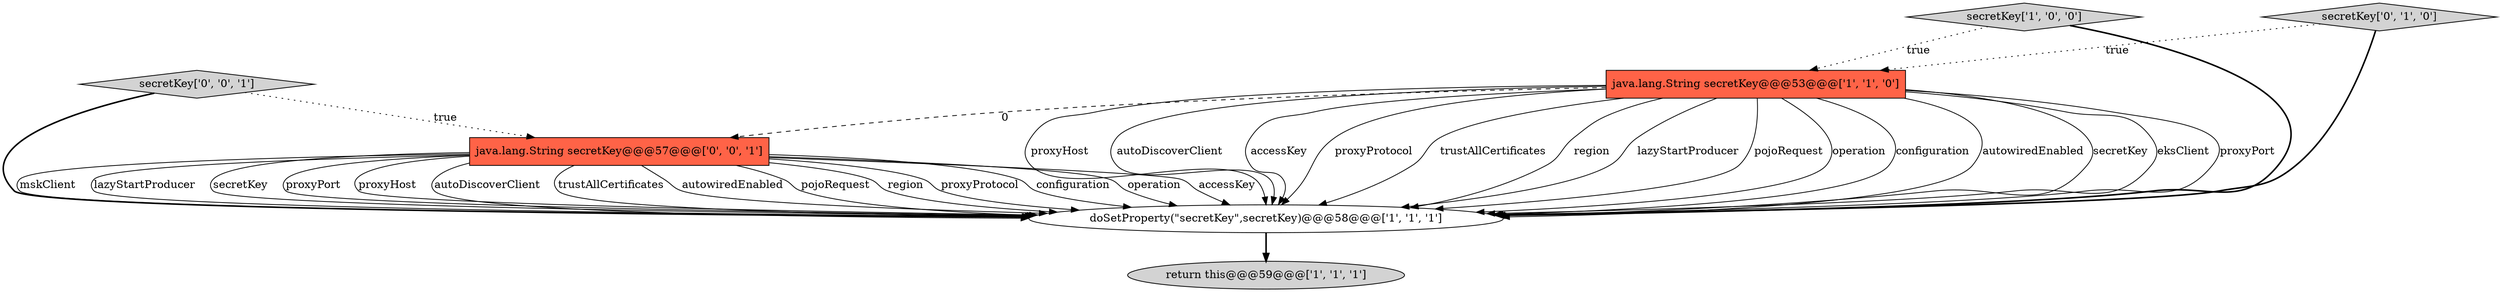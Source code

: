 digraph {
1 [style = filled, label = "return this@@@59@@@['1', '1', '1']", fillcolor = lightgray, shape = ellipse image = "AAA0AAABBB1BBB"];
6 [style = filled, label = "secretKey['0', '0', '1']", fillcolor = lightgray, shape = diamond image = "AAA0AAABBB3BBB"];
5 [style = filled, label = "java.lang.String secretKey@@@57@@@['0', '0', '1']", fillcolor = tomato, shape = box image = "AAA0AAABBB3BBB"];
3 [style = filled, label = "java.lang.String secretKey@@@53@@@['1', '1', '0']", fillcolor = tomato, shape = box image = "AAA0AAABBB1BBB"];
0 [style = filled, label = "secretKey['1', '0', '0']", fillcolor = lightgray, shape = diamond image = "AAA0AAABBB1BBB"];
2 [style = filled, label = "doSetProperty(\"secretKey\",secretKey)@@@58@@@['1', '1', '1']", fillcolor = white, shape = ellipse image = "AAA0AAABBB1BBB"];
4 [style = filled, label = "secretKey['0', '1', '0']", fillcolor = lightgray, shape = diamond image = "AAA0AAABBB2BBB"];
3->5 [style = dashed, label="0"];
5->2 [style = solid, label="mskClient"];
5->2 [style = solid, label="lazyStartProducer"];
3->2 [style = solid, label="proxyHost"];
3->2 [style = solid, label="autoDiscoverClient"];
2->1 [style = bold, label=""];
3->2 [style = solid, label="accessKey"];
5->2 [style = solid, label="secretKey"];
3->2 [style = solid, label="proxyProtocol"];
0->2 [style = bold, label=""];
3->2 [style = solid, label="trustAllCertificates"];
5->2 [style = solid, label="proxyPort"];
5->2 [style = solid, label="proxyHost"];
3->2 [style = solid, label="region"];
5->2 [style = solid, label="autoDiscoverClient"];
4->2 [style = bold, label=""];
5->2 [style = solid, label="trustAllCertificates"];
3->2 [style = solid, label="lazyStartProducer"];
3->2 [style = solid, label="pojoRequest"];
3->2 [style = solid, label="operation"];
5->2 [style = solid, label="autowiredEnabled"];
6->2 [style = bold, label=""];
3->2 [style = solid, label="configuration"];
4->3 [style = dotted, label="true"];
5->2 [style = solid, label="pojoRequest"];
3->2 [style = solid, label="autowiredEnabled"];
0->3 [style = dotted, label="true"];
5->2 [style = solid, label="region"];
5->2 [style = solid, label="proxyProtocol"];
3->2 [style = solid, label="secretKey"];
5->2 [style = solid, label="configuration"];
3->2 [style = solid, label="eksClient"];
5->2 [style = solid, label="operation"];
3->2 [style = solid, label="proxyPort"];
6->5 [style = dotted, label="true"];
5->2 [style = solid, label="accessKey"];
}
